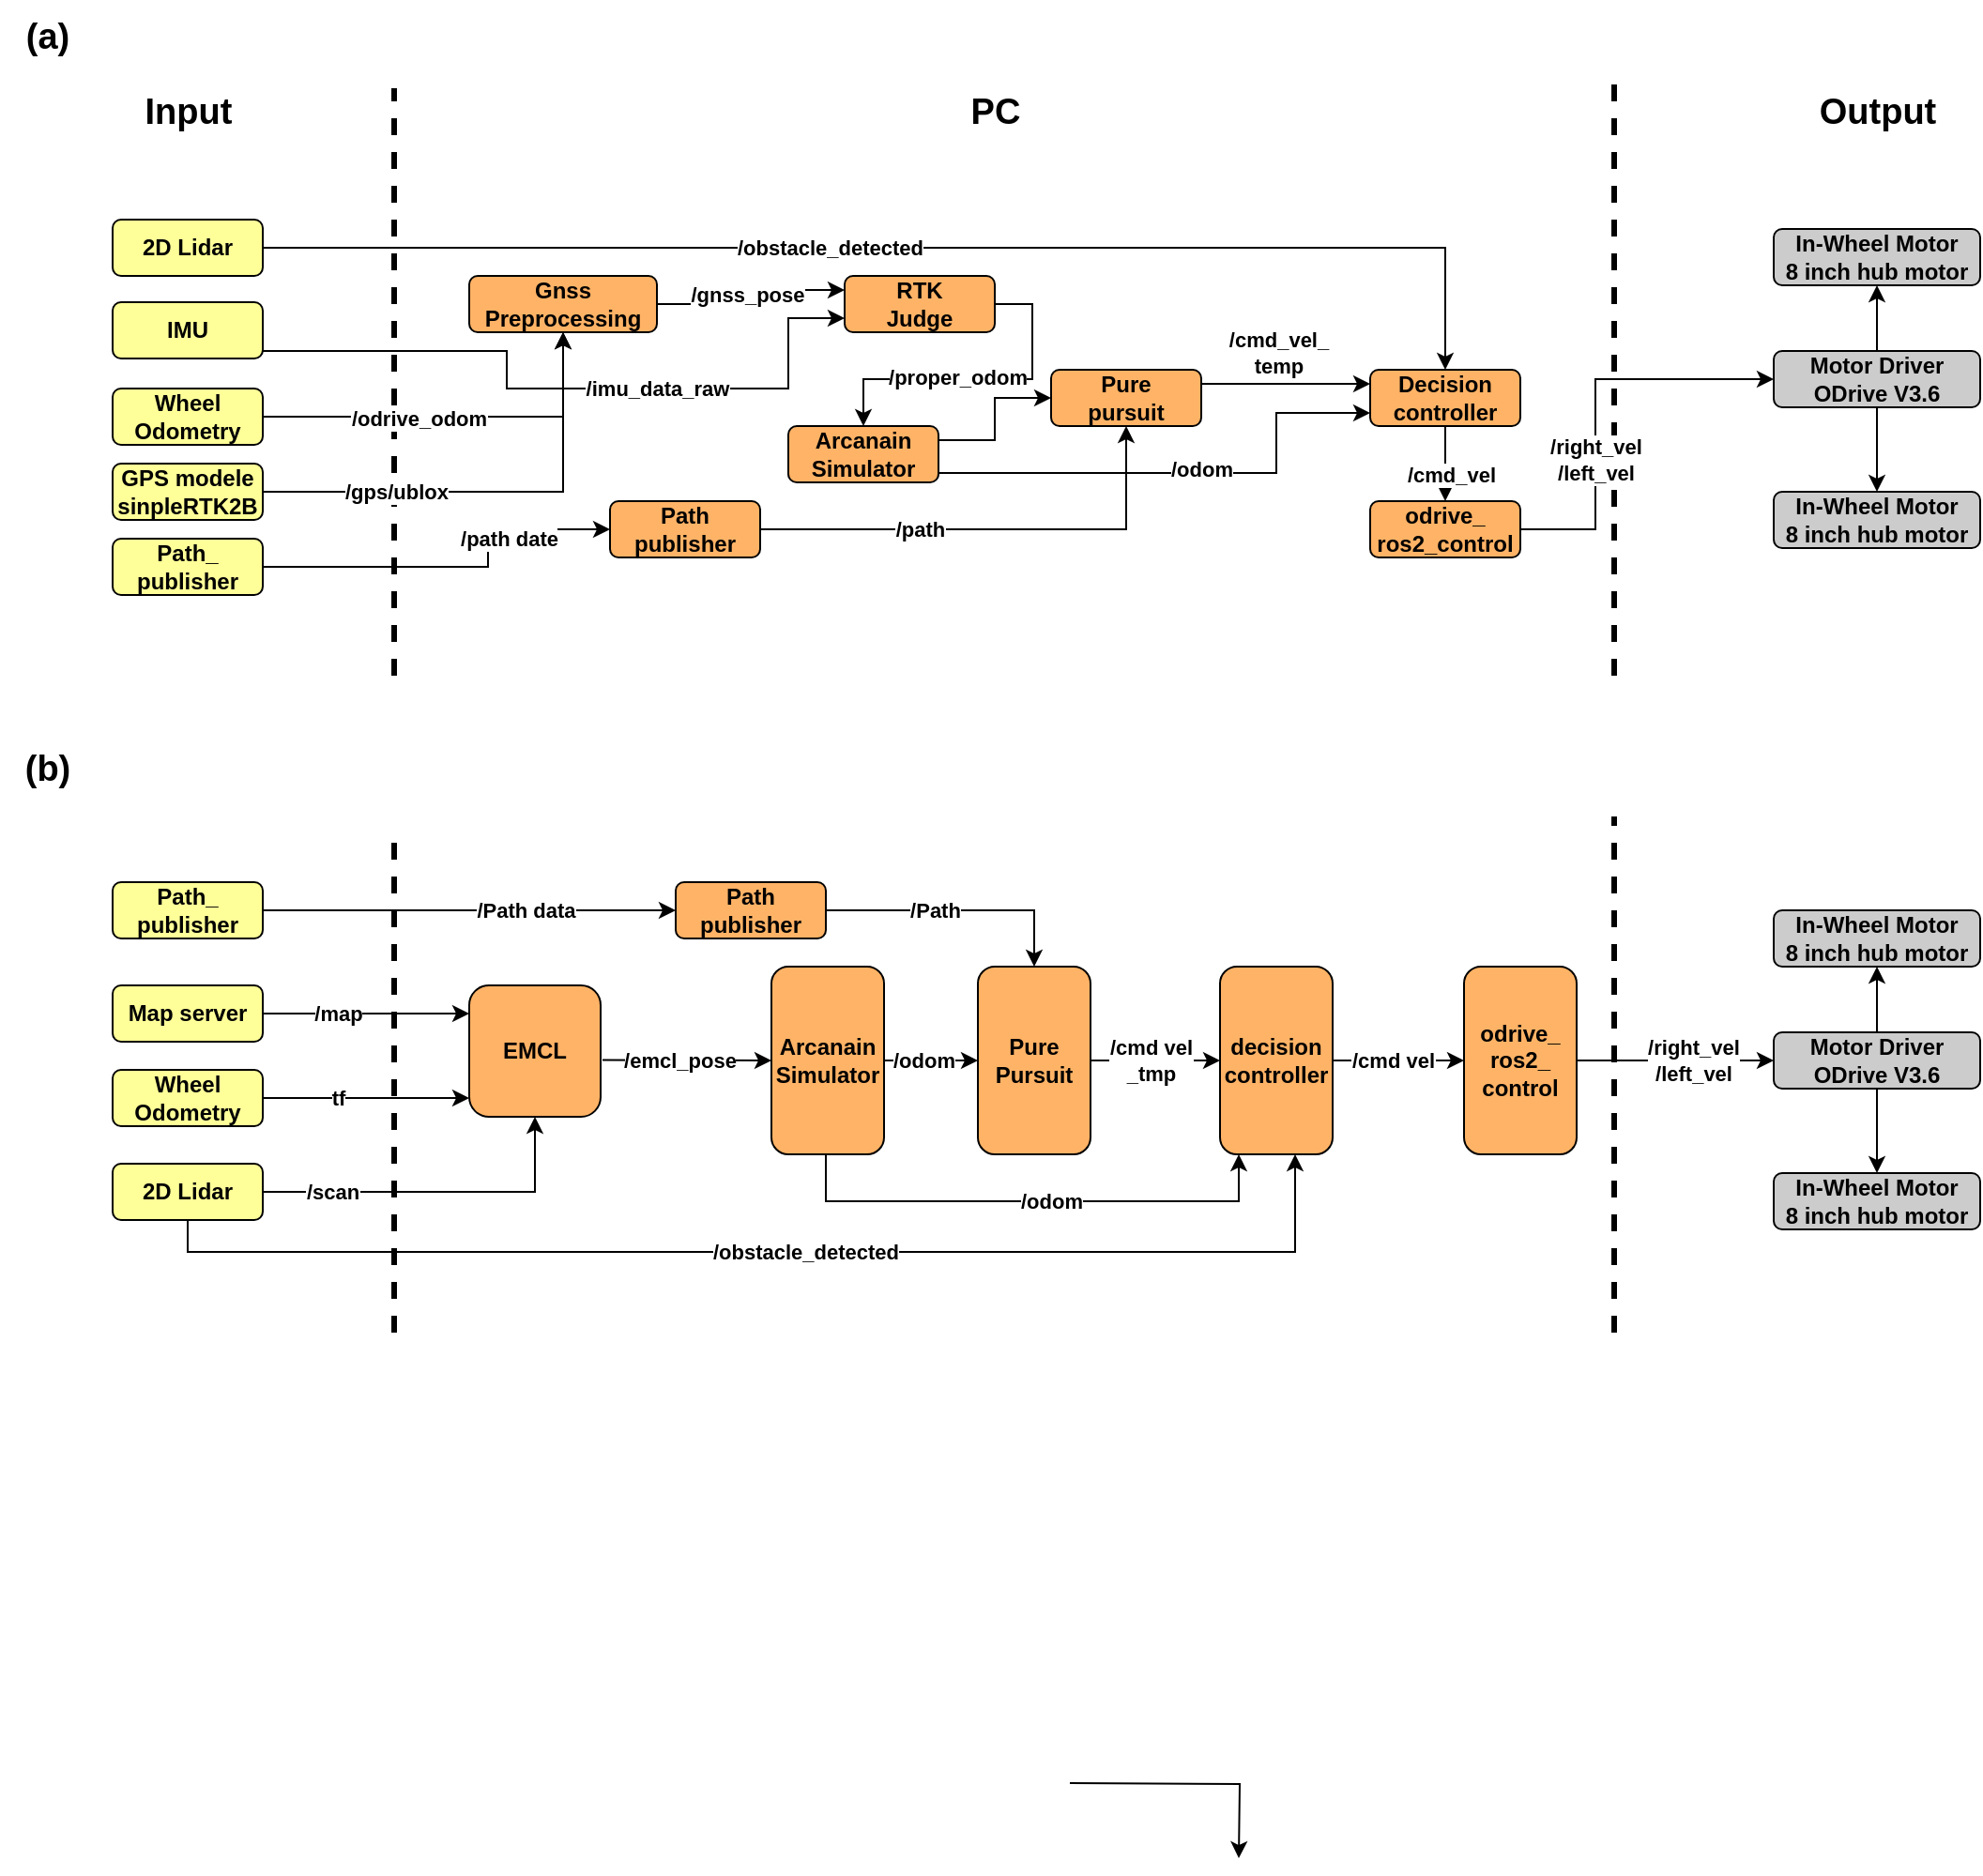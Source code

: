<mxfile>
    <diagram name="Page-1" id="0783ab3e-0a74-02c8-0abd-f7b4e66b4bec">
        <mxGraphModel dx="1236" dy="868" grid="1" gridSize="10" guides="1" tooltips="1" connect="1" arrows="1" fold="1" page="1" pageScale="1" pageWidth="850" pageHeight="1100" background="none" math="0" shadow="0">
            <root>
                <mxCell id="0"/>
                <mxCell id="1" parent="0"/>
                <mxCell id="paWgnoQPD8wDNVeEvf1s-59" value="" style="endArrow=none;dashed=1;html=1;rounded=0;jumpSize=16;strokeWidth=3;" parent="1" edge="1">
                    <mxGeometry width="50" height="50" relative="1" as="geometry">
                        <mxPoint x="290" y="410" as="sourcePoint"/>
                        <mxPoint x="290" y="97" as="targetPoint"/>
                    </mxGeometry>
                </mxCell>
                <mxCell id="paWgnoQPD8wDNVeEvf1s-60" value="" style="endArrow=none;dashed=1;html=1;rounded=0;jumpSize=16;strokeWidth=3;" parent="1" edge="1">
                    <mxGeometry width="50" height="50" relative="1" as="geometry">
                        <mxPoint x="940" y="410" as="sourcePoint"/>
                        <mxPoint x="940" y="87" as="targetPoint"/>
                    </mxGeometry>
                </mxCell>
                <mxCell id="paWgnoQPD8wDNVeEvf1s-4" value="2D Lidar" style="rounded=1;whiteSpace=wrap;html=1;fontStyle=1;fillColor=#FFFF99;" parent="1" vertex="1">
                    <mxGeometry x="140" y="167" width="80" height="30" as="geometry"/>
                </mxCell>
                <mxCell id="paWgnoQPD8wDNVeEvf1s-5" value="GPS modele&lt;div&gt;sinpleRTK2B&lt;/div&gt;" style="rounded=1;whiteSpace=wrap;html=1;fontStyle=1;fillColor=#FFFF99;" parent="1" vertex="1">
                    <mxGeometry x="140" y="297" width="80" height="30" as="geometry"/>
                </mxCell>
                <mxCell id="paWgnoQPD8wDNVeEvf1s-6" value="Path_&lt;div&gt;publisher&lt;/div&gt;" style="rounded=1;whiteSpace=wrap;html=1;fontStyle=1;fillColor=#FFFF99;" parent="1" vertex="1">
                    <mxGeometry x="140" y="337" width="80" height="30" as="geometry"/>
                </mxCell>
                <mxCell id="paWgnoQPD8wDNVeEvf1s-7" value="IMU" style="rounded=1;whiteSpace=wrap;html=1;fontStyle=1;fillColor=#FFFF99;" parent="1" vertex="1">
                    <mxGeometry x="140" y="211" width="80" height="30" as="geometry"/>
                </mxCell>
                <mxCell id="paWgnoQPD8wDNVeEvf1s-11" value="Wheel&lt;div&gt;Odometry&lt;/div&gt;" style="rounded=1;whiteSpace=wrap;html=1;fontStyle=1;fillColor=#FFFF99;" parent="1" vertex="1">
                    <mxGeometry x="140" y="257" width="80" height="30" as="geometry"/>
                </mxCell>
                <mxCell id="paWgnoQPD8wDNVeEvf1s-36" style="edgeStyle=orthogonalEdgeStyle;rounded=0;orthogonalLoop=1;jettySize=auto;html=1;exitX=1;exitY=0.5;exitDx=0;exitDy=0;entryX=0;entryY=0.25;entryDx=0;entryDy=0;fontStyle=1" parent="1" source="paWgnoQPD8wDNVeEvf1s-13" target="paWgnoQPD8wDNVeEvf1s-14" edge="1">
                    <mxGeometry relative="1" as="geometry"/>
                </mxCell>
                <mxCell id="paWgnoQPD8wDNVeEvf1s-37" value="/gnss_pose" style="edgeLabel;html=1;align=center;verticalAlign=middle;resizable=0;points=[];fontStyle=1" parent="paWgnoQPD8wDNVeEvf1s-36" vertex="1" connectable="0">
                    <mxGeometry x="0.12" y="-2" relative="1" as="geometry">
                        <mxPoint x="-5" as="offset"/>
                    </mxGeometry>
                </mxCell>
                <mxCell id="paWgnoQPD8wDNVeEvf1s-13" value="Gnss&lt;div&gt;Preprocessing&lt;/div&gt;" style="rounded=1;whiteSpace=wrap;html=1;fontStyle=1;fillColor=#FFB366;" parent="1" vertex="1">
                    <mxGeometry x="330" y="197" width="100" height="30" as="geometry"/>
                </mxCell>
                <mxCell id="paWgnoQPD8wDNVeEvf1s-38" style="edgeStyle=orthogonalEdgeStyle;rounded=0;orthogonalLoop=1;jettySize=auto;html=1;exitX=1;exitY=0.5;exitDx=0;exitDy=0;entryX=0.5;entryY=0;entryDx=0;entryDy=0;fontStyle=1" parent="1" source="paWgnoQPD8wDNVeEvf1s-14" target="paWgnoQPD8wDNVeEvf1s-17" edge="1">
                    <mxGeometry relative="1" as="geometry"/>
                </mxCell>
                <mxCell id="paWgnoQPD8wDNVeEvf1s-39" value="/proper_odom" style="edgeLabel;html=1;align=center;verticalAlign=middle;resizable=0;points=[];fontStyle=1" parent="paWgnoQPD8wDNVeEvf1s-38" vertex="1" connectable="0">
                    <mxGeometry x="-0.255" y="1" relative="1" as="geometry">
                        <mxPoint x="-35" y="-2" as="offset"/>
                    </mxGeometry>
                </mxCell>
                <mxCell id="paWgnoQPD8wDNVeEvf1s-14" value="RTK&lt;div&gt;Judge&lt;/div&gt;" style="rounded=1;whiteSpace=wrap;html=1;fontStyle=1;fillColor=#FFB366;" parent="1" vertex="1">
                    <mxGeometry x="530" y="197" width="80" height="30" as="geometry"/>
                </mxCell>
                <mxCell id="paWgnoQPD8wDNVeEvf1s-45" style="edgeStyle=orthogonalEdgeStyle;rounded=0;orthogonalLoop=1;jettySize=auto;html=1;exitX=1;exitY=0.5;exitDx=0;exitDy=0;entryX=0.5;entryY=1;entryDx=0;entryDy=0;fontStyle=1" parent="1" source="paWgnoQPD8wDNVeEvf1s-16" target="paWgnoQPD8wDNVeEvf1s-18" edge="1">
                    <mxGeometry relative="1" as="geometry"/>
                </mxCell>
                <mxCell id="paWgnoQPD8wDNVeEvf1s-46" value="/path" style="edgeLabel;html=1;align=center;verticalAlign=middle;resizable=0;points=[];fontStyle=1" parent="paWgnoQPD8wDNVeEvf1s-45" vertex="1" connectable="0">
                    <mxGeometry x="-0.32" relative="1" as="geometry">
                        <mxPoint as="offset"/>
                    </mxGeometry>
                </mxCell>
                <mxCell id="paWgnoQPD8wDNVeEvf1s-16" value="Path&lt;div&gt;publisher&lt;/div&gt;" style="rounded=1;whiteSpace=wrap;html=1;fontStyle=1;fillColor=#FFB366;" parent="1" vertex="1">
                    <mxGeometry x="405" y="317" width="80" height="30" as="geometry"/>
                </mxCell>
                <mxCell id="paWgnoQPD8wDNVeEvf1s-40" style="edgeStyle=orthogonalEdgeStyle;rounded=0;orthogonalLoop=1;jettySize=auto;html=1;exitX=1;exitY=0.25;exitDx=0;exitDy=0;entryX=0;entryY=0.5;entryDx=0;entryDy=0;fontStyle=1" parent="1" source="paWgnoQPD8wDNVeEvf1s-17" target="paWgnoQPD8wDNVeEvf1s-18" edge="1">
                    <mxGeometry relative="1" as="geometry">
                        <Array as="points">
                            <mxPoint x="610" y="284"/>
                            <mxPoint x="610" y="262"/>
                        </Array>
                    </mxGeometry>
                </mxCell>
                <mxCell id="paWgnoQPD8wDNVeEvf1s-41" value="/cmd_vel_&lt;br&gt;temp" style="edgeLabel;html=1;align=center;verticalAlign=middle;resizable=0;points=[];fontStyle=1" parent="paWgnoQPD8wDNVeEvf1s-40" vertex="1" connectable="0">
                    <mxGeometry x="-0.333" y="-1" relative="1" as="geometry">
                        <mxPoint x="153" y="-48" as="offset"/>
                    </mxGeometry>
                </mxCell>
                <mxCell id="paWgnoQPD8wDNVeEvf1s-17" value="Arcanain&lt;div&gt;Simulator&lt;/div&gt;" style="rounded=1;whiteSpace=wrap;html=1;fontStyle=1;fillColor=#FFB366;" parent="1" vertex="1">
                    <mxGeometry x="500" y="277" width="80" height="30" as="geometry"/>
                </mxCell>
                <mxCell id="60" style="edgeStyle=none;html=1;exitX=1;exitY=0.25;exitDx=0;exitDy=0;entryX=0;entryY=0.25;entryDx=0;entryDy=0;" edge="1" parent="1" source="paWgnoQPD8wDNVeEvf1s-18" target="paWgnoQPD8wDNVeEvf1s-19">
                    <mxGeometry relative="1" as="geometry"/>
                </mxCell>
                <mxCell id="paWgnoQPD8wDNVeEvf1s-18" value="Pure&lt;div&gt;pursuit&lt;/div&gt;" style="rounded=1;whiteSpace=wrap;html=1;fontStyle=1;fillColor=#FFB366;" parent="1" vertex="1">
                    <mxGeometry x="640" y="247" width="80" height="30" as="geometry"/>
                </mxCell>
                <mxCell id="paWgnoQPD8wDNVeEvf1s-43" style="edgeStyle=orthogonalEdgeStyle;rounded=0;orthogonalLoop=1;jettySize=auto;html=1;exitX=0.5;exitY=1;exitDx=0;exitDy=0;entryX=0.5;entryY=0;entryDx=0;entryDy=0;fontStyle=1" parent="1" source="paWgnoQPD8wDNVeEvf1s-19" target="paWgnoQPD8wDNVeEvf1s-22" edge="1">
                    <mxGeometry relative="1" as="geometry"/>
                </mxCell>
                <mxCell id="paWgnoQPD8wDNVeEvf1s-44" value="/cmd_vel" style="edgeLabel;html=1;align=center;verticalAlign=middle;resizable=0;points=[];fontStyle=1" parent="paWgnoQPD8wDNVeEvf1s-43" vertex="1" connectable="0">
                    <mxGeometry x="0.28" y="3" relative="1" as="geometry">
                        <mxPoint as="offset"/>
                    </mxGeometry>
                </mxCell>
                <mxCell id="paWgnoQPD8wDNVeEvf1s-19" value="Decision&lt;div&gt;controller&lt;/div&gt;" style="rounded=1;whiteSpace=wrap;html=1;fontStyle=1;fillColor=#FFB366;" parent="1" vertex="1">
                    <mxGeometry x="810" y="247" width="80" height="30" as="geometry"/>
                </mxCell>
                <mxCell id="paWgnoQPD8wDNVeEvf1s-22" value="odrive_&lt;div&gt;ros2_control&lt;/div&gt;" style="rounded=1;whiteSpace=wrap;html=1;fontStyle=1;fillColor=#FFB366;" parent="1" vertex="1">
                    <mxGeometry x="810" y="317" width="80" height="30" as="geometry"/>
                </mxCell>
                <mxCell id="paWgnoQPD8wDNVeEvf1s-23" value="In-Wheel Motor&lt;div&gt;8 inch hub motor&lt;/div&gt;" style="rounded=1;whiteSpace=wrap;html=1;fontStyle=1;fillColor=#CCCCCC;" parent="1" vertex="1">
                    <mxGeometry x="1025" y="172" width="110" height="30" as="geometry"/>
                </mxCell>
                <mxCell id="paWgnoQPD8wDNVeEvf1s-57" style="edgeStyle=orthogonalEdgeStyle;rounded=0;orthogonalLoop=1;jettySize=auto;html=1;exitX=0.5;exitY=0;exitDx=0;exitDy=0;entryX=0.5;entryY=1;entryDx=0;entryDy=0;" parent="1" source="paWgnoQPD8wDNVeEvf1s-24" target="paWgnoQPD8wDNVeEvf1s-23" edge="1">
                    <mxGeometry relative="1" as="geometry"/>
                </mxCell>
                <mxCell id="paWgnoQPD8wDNVeEvf1s-58" style="edgeStyle=orthogonalEdgeStyle;rounded=0;orthogonalLoop=1;jettySize=auto;html=1;exitX=0.5;exitY=1;exitDx=0;exitDy=0;" parent="1" source="paWgnoQPD8wDNVeEvf1s-24" target="paWgnoQPD8wDNVeEvf1s-25" edge="1">
                    <mxGeometry relative="1" as="geometry"/>
                </mxCell>
                <mxCell id="paWgnoQPD8wDNVeEvf1s-24" value="Motor Driver&lt;div&gt;ODrive V3.6&lt;/div&gt;" style="rounded=1;whiteSpace=wrap;html=1;fontStyle=1;fillColor=#CCCCCC;" parent="1" vertex="1">
                    <mxGeometry x="1025" y="237" width="110" height="30" as="geometry"/>
                </mxCell>
                <mxCell id="paWgnoQPD8wDNVeEvf1s-25" value="In-Wheel Motor&lt;div&gt;8 inch hub motor&lt;/div&gt;" style="rounded=1;whiteSpace=wrap;html=1;fontStyle=1;fillColor=#CCCCCC;" parent="1" vertex="1">
                    <mxGeometry x="1025" y="312" width="110" height="30" as="geometry"/>
                </mxCell>
                <mxCell id="paWgnoQPD8wDNVeEvf1s-30" style="edgeStyle=orthogonalEdgeStyle;rounded=0;orthogonalLoop=1;jettySize=auto;html=1;exitX=1;exitY=0.5;exitDx=0;exitDy=0;entryX=0.5;entryY=0;entryDx=0;entryDy=0;fontStyle=1" parent="1" source="paWgnoQPD8wDNVeEvf1s-4" target="paWgnoQPD8wDNVeEvf1s-19" edge="1">
                    <mxGeometry relative="1" as="geometry"/>
                </mxCell>
                <mxCell id="paWgnoQPD8wDNVeEvf1s-31" value="/obstacle_detected" style="edgeLabel;html=1;align=center;verticalAlign=middle;resizable=0;points=[];fontStyle=1" parent="paWgnoQPD8wDNVeEvf1s-30" vertex="1" connectable="0">
                    <mxGeometry x="-0.133" relative="1" as="geometry">
                        <mxPoint as="offset"/>
                    </mxGeometry>
                </mxCell>
                <mxCell id="paWgnoQPD8wDNVeEvf1s-32" style="edgeStyle=orthogonalEdgeStyle;rounded=0;orthogonalLoop=1;jettySize=auto;html=1;exitX=1;exitY=0.5;exitDx=0;exitDy=0;fontStyle=1" parent="1" source="paWgnoQPD8wDNVeEvf1s-11" target="paWgnoQPD8wDNVeEvf1s-13" edge="1">
                    <mxGeometry relative="1" as="geometry"/>
                </mxCell>
                <mxCell id="paWgnoQPD8wDNVeEvf1s-33" value="/odrive_odom" style="edgeLabel;html=1;align=center;verticalAlign=middle;resizable=0;points=[];fontStyle=1" parent="paWgnoQPD8wDNVeEvf1s-32" vertex="1" connectable="0">
                    <mxGeometry x="-0.193" y="-1" relative="1" as="geometry">
                        <mxPoint as="offset"/>
                    </mxGeometry>
                </mxCell>
                <mxCell id="paWgnoQPD8wDNVeEvf1s-34" style="edgeStyle=orthogonalEdgeStyle;rounded=0;orthogonalLoop=1;jettySize=auto;html=1;exitX=1;exitY=0.5;exitDx=0;exitDy=0;entryX=0.5;entryY=1;entryDx=0;entryDy=0;fontStyle=1" parent="1" source="paWgnoQPD8wDNVeEvf1s-5" target="paWgnoQPD8wDNVeEvf1s-13" edge="1">
                    <mxGeometry relative="1" as="geometry"/>
                </mxCell>
                <mxCell id="paWgnoQPD8wDNVeEvf1s-35" value="/gps/ublox" style="edgeLabel;html=1;align=center;verticalAlign=middle;resizable=0;points=[];fontStyle=1" parent="paWgnoQPD8wDNVeEvf1s-34" vertex="1" connectable="0">
                    <mxGeometry x="-0.425" relative="1" as="geometry">
                        <mxPoint as="offset"/>
                    </mxGeometry>
                </mxCell>
                <mxCell id="paWgnoQPD8wDNVeEvf1s-47" style="edgeStyle=orthogonalEdgeStyle;rounded=0;orthogonalLoop=1;jettySize=auto;html=1;exitX=1;exitY=0.5;exitDx=0;exitDy=0;entryX=0;entryY=0.5;entryDx=0;entryDy=0;fontStyle=1" parent="1" source="paWgnoQPD8wDNVeEvf1s-6" target="paWgnoQPD8wDNVeEvf1s-16" edge="1">
                    <mxGeometry relative="1" as="geometry">
                        <Array as="points">
                            <mxPoint x="340" y="352"/>
                            <mxPoint x="340" y="332"/>
                        </Array>
                    </mxGeometry>
                </mxCell>
                <mxCell id="paWgnoQPD8wDNVeEvf1s-48" value="/path date" style="edgeLabel;html=1;align=center;verticalAlign=middle;resizable=0;points=[];fontStyle=1" parent="paWgnoQPD8wDNVeEvf1s-47" vertex="1" connectable="0">
                    <mxGeometry x="0.096" y="1" relative="1" as="geometry">
                        <mxPoint x="18" y="-14" as="offset"/>
                    </mxGeometry>
                </mxCell>
                <mxCell id="paWgnoQPD8wDNVeEvf1s-49" style="edgeStyle=orthogonalEdgeStyle;rounded=0;orthogonalLoop=1;jettySize=auto;html=1;exitX=1;exitY=0.5;exitDx=0;exitDy=0;entryX=0;entryY=0.75;entryDx=0;entryDy=0;fontStyle=1" parent="1" source="paWgnoQPD8wDNVeEvf1s-7" target="paWgnoQPD8wDNVeEvf1s-14" edge="1">
                    <mxGeometry relative="1" as="geometry">
                        <mxPoint x="380" y="472" as="sourcePoint"/>
                        <mxPoint x="520" y="237" as="targetPoint"/>
                        <Array as="points">
                            <mxPoint x="220" y="237"/>
                            <mxPoint x="350" y="237"/>
                            <mxPoint x="350" y="257"/>
                            <mxPoint x="500" y="257"/>
                            <mxPoint x="500" y="219"/>
                        </Array>
                    </mxGeometry>
                </mxCell>
                <mxCell id="paWgnoQPD8wDNVeEvf1s-50" value="/imu_data_raw" style="edgeLabel;html=1;align=center;verticalAlign=middle;resizable=0;points=[];fontStyle=1" parent="paWgnoQPD8wDNVeEvf1s-49" vertex="1" connectable="0">
                    <mxGeometry x="0.379" relative="1" as="geometry">
                        <mxPoint x="-20" as="offset"/>
                    </mxGeometry>
                </mxCell>
                <mxCell id="paWgnoQPD8wDNVeEvf1s-55" style="edgeStyle=orthogonalEdgeStyle;rounded=0;orthogonalLoop=1;jettySize=auto;html=1;exitX=1;exitY=0.5;exitDx=0;exitDy=0;entryX=0;entryY=0.5;entryDx=0;entryDy=0;fontStyle=1" parent="1" source="paWgnoQPD8wDNVeEvf1s-22" target="paWgnoQPD8wDNVeEvf1s-24" edge="1">
                    <mxGeometry relative="1" as="geometry">
                        <Array as="points">
                            <mxPoint x="930" y="332"/>
                            <mxPoint x="930" y="252"/>
                        </Array>
                    </mxGeometry>
                </mxCell>
                <mxCell id="paWgnoQPD8wDNVeEvf1s-56" value="/right_vel&lt;div&gt;/left_vel&lt;/div&gt;" style="edgeLabel;html=1;align=center;verticalAlign=middle;resizable=0;points=[];fontStyle=1" parent="paWgnoQPD8wDNVeEvf1s-55" vertex="1" connectable="0">
                    <mxGeometry x="-0.285" relative="1" as="geometry">
                        <mxPoint as="offset"/>
                    </mxGeometry>
                </mxCell>
                <mxCell id="paWgnoQPD8wDNVeEvf1s-61" value="Input" style="text;html=1;align=center;verticalAlign=middle;resizable=0;points=[];autosize=1;strokeColor=none;fillColor=none;fontStyle=1;fontSize=19;" parent="1" vertex="1">
                    <mxGeometry x="145" y="90" width="70" height="40" as="geometry"/>
                </mxCell>
                <mxCell id="paWgnoQPD8wDNVeEvf1s-62" value="PC" style="text;html=1;align=center;verticalAlign=middle;resizable=0;points=[];autosize=1;strokeColor=none;fillColor=none;fontStyle=1;fontSize=19;" parent="1" vertex="1">
                    <mxGeometry x="585" y="90" width="50" height="40" as="geometry"/>
                </mxCell>
                <mxCell id="paWgnoQPD8wDNVeEvf1s-63" value="Output" style="text;html=1;align=center;verticalAlign=middle;resizable=0;points=[];autosize=1;strokeColor=none;fillColor=none;fontStyle=1;fontSize=19;" parent="1" vertex="1">
                    <mxGeometry x="1040" y="90" width="80" height="40" as="geometry"/>
                </mxCell>
                <mxCell id="2" value="(a)" style="text;html=1;align=center;verticalAlign=middle;resizable=0;points=[];autosize=1;strokeColor=none;fillColor=none;fontStyle=1;fontSize=19;" parent="1" vertex="1">
                    <mxGeometry x="80" y="50" width="50" height="40" as="geometry"/>
                </mxCell>
                <mxCell id="3" value="(b)" style="text;html=1;align=center;verticalAlign=middle;resizable=0;points=[];autosize=1;strokeColor=none;fillColor=none;fontStyle=1;fontSize=19;" parent="1" vertex="1">
                    <mxGeometry x="80" y="440" width="50" height="40" as="geometry"/>
                </mxCell>
                <mxCell id="4" value="" style="endArrow=none;dashed=1;html=1;rounded=0;jumpSize=16;strokeWidth=3;" parent="1" edge="1">
                    <mxGeometry width="50" height="50" relative="1" as="geometry">
                        <mxPoint x="290" y="760" as="sourcePoint"/>
                        <mxPoint x="290" y="490" as="targetPoint"/>
                    </mxGeometry>
                </mxCell>
                <mxCell id="5" value="" style="endArrow=none;dashed=1;html=1;rounded=0;jumpSize=16;strokeWidth=3;" parent="1" edge="1">
                    <mxGeometry width="50" height="50" relative="1" as="geometry">
                        <mxPoint x="940" y="760" as="sourcePoint"/>
                        <mxPoint x="940" y="485" as="targetPoint"/>
                    </mxGeometry>
                </mxCell>
                <mxCell id="6" value="2D Lidar" style="rounded=1;whiteSpace=wrap;html=1;fontStyle=1;fillColor=#FFFF99;" parent="1" vertex="1">
                    <mxGeometry x="140" y="670" width="80" height="30" as="geometry"/>
                </mxCell>
                <mxCell id="24" style="edgeStyle=none;html=1;exitX=1;exitY=0.5;exitDx=0;exitDy=0;entryX=0;entryY=0.5;entryDx=0;entryDy=0;" parent="1" source="7" target="12" edge="1">
                    <mxGeometry relative="1" as="geometry"/>
                </mxCell>
                <mxCell id="7" value="Path_&lt;div&gt;publisher&lt;/div&gt;" style="rounded=1;whiteSpace=wrap;html=1;fontStyle=1;fillColor=#FFFF99;" parent="1" vertex="1">
                    <mxGeometry x="140" y="520" width="80" height="30" as="geometry"/>
                </mxCell>
                <mxCell id="31" style="edgeStyle=none;html=1;exitX=1;exitY=0.5;exitDx=0;exitDy=0;" parent="1" source="8" edge="1">
                    <mxGeometry relative="1" as="geometry">
                        <mxPoint x="330" y="590" as="targetPoint"/>
                    </mxGeometry>
                </mxCell>
                <mxCell id="8" value="Map server" style="rounded=1;whiteSpace=wrap;html=1;fontStyle=1;fillColor=#FFFF99;" parent="1" vertex="1">
                    <mxGeometry x="140" y="575" width="80" height="30" as="geometry"/>
                </mxCell>
                <mxCell id="30" style="edgeStyle=none;html=1;exitX=1;exitY=0.5;exitDx=0;exitDy=0;" parent="1" source="9" edge="1">
                    <mxGeometry relative="1" as="geometry">
                        <mxPoint x="330" y="635" as="targetPoint"/>
                    </mxGeometry>
                </mxCell>
                <mxCell id="9" value="Wheel&lt;div&gt;Odometry&lt;/div&gt;" style="rounded=1;whiteSpace=wrap;html=1;fontStyle=1;fillColor=#FFFF99;" parent="1" vertex="1">
                    <mxGeometry x="140" y="620" width="80" height="30" as="geometry"/>
                </mxCell>
                <mxCell id="11" value="EMCL" style="rounded=1;whiteSpace=wrap;html=1;fontStyle=1;fillColor=#FFB366;" parent="1" vertex="1">
                    <mxGeometry x="330" y="575" width="70" height="70" as="geometry"/>
                </mxCell>
                <mxCell id="12" value="Path&lt;div&gt;publisher&lt;/div&gt;" style="rounded=1;whiteSpace=wrap;html=1;fontStyle=1;fillColor=#FFB366;" parent="1" vertex="1">
                    <mxGeometry x="440" y="520" width="80" height="30" as="geometry"/>
                </mxCell>
                <mxCell id="41" style="edgeStyle=none;html=1;exitX=1;exitY=0.5;exitDx=0;exitDy=0;entryX=0;entryY=0.5;entryDx=0;entryDy=0;" parent="1" source="14" target="15" edge="1">
                    <mxGeometry relative="1" as="geometry"/>
                </mxCell>
                <mxCell id="14" value="Arcanain&lt;br&gt;Simulator" style="rounded=1;whiteSpace=wrap;html=1;fontStyle=1;fillColor=#FFB366;" parent="1" vertex="1">
                    <mxGeometry x="491" y="565" width="60" height="100" as="geometry"/>
                </mxCell>
                <mxCell id="45" style="edgeStyle=none;html=1;exitX=1;exitY=0.5;exitDx=0;exitDy=0;entryX=0;entryY=0.5;entryDx=0;entryDy=0;" parent="1" source="15" target="16" edge="1">
                    <mxGeometry relative="1" as="geometry"/>
                </mxCell>
                <mxCell id="15" value="Pure Pursuit" style="rounded=1;whiteSpace=wrap;html=1;fontStyle=1;fillColor=#FFB366;" parent="1" vertex="1">
                    <mxGeometry x="601" y="565" width="60" height="100" as="geometry"/>
                </mxCell>
                <mxCell id="47" style="edgeStyle=none;html=1;exitX=1;exitY=0.5;exitDx=0;exitDy=0;entryX=0;entryY=0.5;entryDx=0;entryDy=0;" parent="1" source="16" target="17" edge="1">
                    <mxGeometry relative="1" as="geometry"/>
                </mxCell>
                <mxCell id="16" value="decision&lt;div&gt;controller&lt;/div&gt;" style="rounded=1;whiteSpace=wrap;html=1;fontStyle=1;fillColor=#FFB366;" parent="1" vertex="1">
                    <mxGeometry x="730" y="565" width="60" height="100" as="geometry"/>
                </mxCell>
                <mxCell id="49" style="edgeStyle=none;html=1;exitX=1;exitY=0.5;exitDx=0;exitDy=0;entryX=0;entryY=0.5;entryDx=0;entryDy=0;" parent="1" source="17" target="22" edge="1">
                    <mxGeometry relative="1" as="geometry"/>
                </mxCell>
                <mxCell id="17" value="odrive_&lt;div&gt;ros2_&lt;br&gt;control&lt;/div&gt;" style="rounded=1;whiteSpace=wrap;html=1;fontStyle=1;fillColor=#FFB366;" parent="1" vertex="1">
                    <mxGeometry x="860" y="565" width="60" height="100" as="geometry"/>
                </mxCell>
                <mxCell id="19" value="In-Wheel Motor&lt;div&gt;8 inch hub motor&lt;/div&gt;" style="rounded=1;whiteSpace=wrap;html=1;fontStyle=1;fillColor=#CCCCCC;" parent="1" vertex="1">
                    <mxGeometry x="1025" y="535" width="110" height="30" as="geometry"/>
                </mxCell>
                <mxCell id="20" style="edgeStyle=orthogonalEdgeStyle;rounded=0;orthogonalLoop=1;jettySize=auto;html=1;exitX=0.5;exitY=0;exitDx=0;exitDy=0;entryX=0.5;entryY=1;entryDx=0;entryDy=0;" parent="1" source="22" target="19" edge="1">
                    <mxGeometry relative="1" as="geometry"/>
                </mxCell>
                <mxCell id="21" style="edgeStyle=orthogonalEdgeStyle;rounded=0;orthogonalLoop=1;jettySize=auto;html=1;exitX=0.5;exitY=1;exitDx=0;exitDy=0;" parent="1" source="22" target="23" edge="1">
                    <mxGeometry relative="1" as="geometry"/>
                </mxCell>
                <mxCell id="22" value="Motor Driver&lt;div&gt;ODrive V3.6&lt;/div&gt;" style="rounded=1;whiteSpace=wrap;html=1;fontStyle=1;fillColor=#CCCCCC;" parent="1" vertex="1">
                    <mxGeometry x="1025" y="600" width="110" height="30" as="geometry"/>
                </mxCell>
                <mxCell id="23" value="In-Wheel Motor&lt;div&gt;8 inch hub motor&lt;/div&gt;" style="rounded=1;whiteSpace=wrap;html=1;fontStyle=1;fillColor=#CCCCCC;" parent="1" vertex="1">
                    <mxGeometry x="1025" y="675" width="110" height="30" as="geometry"/>
                </mxCell>
                <mxCell id="26" value="/Path data" style="edgeLabel;html=1;align=center;verticalAlign=middle;resizable=0;points=[];fontStyle=1" parent="1" vertex="1" connectable="0">
                    <mxGeometry x="360.003" y="534.995" as="geometry"/>
                </mxCell>
                <mxCell id="32" value="/map" style="edgeLabel;html=1;align=center;verticalAlign=middle;resizable=0;points=[];fontStyle=1" parent="1" vertex="1" connectable="0">
                    <mxGeometry x="260.003" y="589.995" as="geometry"/>
                </mxCell>
                <mxCell id="33" value="tf" style="edgeLabel;html=1;align=center;verticalAlign=middle;resizable=0;points=[];fontStyle=1" parent="1" vertex="1" connectable="0">
                    <mxGeometry x="260.003" y="634.995" as="geometry"/>
                </mxCell>
                <mxCell id="35" style="edgeStyle=orthogonalEdgeStyle;rounded=0;orthogonalLoop=1;jettySize=auto;html=1;fontStyle=1;entryX=0.5;entryY=1;entryDx=0;entryDy=0;" parent="1" source="6" target="11" edge="1">
                    <mxGeometry relative="1" as="geometry">
                        <mxPoint x="224" y="685" as="sourcePoint"/>
                        <mxPoint x="414" y="650" as="targetPoint"/>
                        <Array as="points">
                            <mxPoint x="365" y="685"/>
                        </Array>
                    </mxGeometry>
                </mxCell>
                <mxCell id="36" value="/scan" style="edgeLabel;html=1;align=center;verticalAlign=middle;resizable=0;points=[];fontStyle=1" parent="35" vertex="1" connectable="0">
                    <mxGeometry x="-0.32" relative="1" as="geometry">
                        <mxPoint x="-26" as="offset"/>
                    </mxGeometry>
                </mxCell>
                <mxCell id="37" style="edgeStyle=none;html=1;exitX=1;exitY=0.5;exitDx=0;exitDy=0;entryX=0;entryY=0.5;entryDx=0;entryDy=0;" parent="1" target="14" edge="1">
                    <mxGeometry relative="1" as="geometry">
                        <mxPoint x="471" y="615" as="targetPoint"/>
                        <mxPoint x="401" y="614.81" as="sourcePoint"/>
                    </mxGeometry>
                </mxCell>
                <mxCell id="38" value="/emcl_pose" style="edgeLabel;html=1;align=center;verticalAlign=middle;resizable=0;points=[];fontStyle=1" parent="1" vertex="1" connectable="0">
                    <mxGeometry x="442.005" y="615" as="geometry"/>
                </mxCell>
                <mxCell id="39" style="edgeStyle=orthogonalEdgeStyle;rounded=0;orthogonalLoop=1;jettySize=auto;html=1;fontStyle=1;" parent="1" edge="1">
                    <mxGeometry relative="1" as="geometry">
                        <mxPoint x="180" y="700" as="sourcePoint"/>
                        <mxPoint x="770" y="665" as="targetPoint"/>
                        <Array as="points">
                            <mxPoint x="180" y="717"/>
                            <mxPoint x="770" y="717"/>
                            <mxPoint x="770" y="665"/>
                        </Array>
                    </mxGeometry>
                </mxCell>
                <mxCell id="40" value="/obstacle_detected" style="edgeLabel;html=1;align=center;verticalAlign=middle;resizable=0;points=[];fontStyle=1" parent="39" vertex="1" connectable="0">
                    <mxGeometry x="0.379" relative="1" as="geometry">
                        <mxPoint x="-109" as="offset"/>
                    </mxGeometry>
                </mxCell>
                <mxCell id="42" value="/odom" style="edgeLabel;html=1;align=center;verticalAlign=middle;resizable=0;points=[];fontStyle=1" parent="1" vertex="1" connectable="0">
                    <mxGeometry x="572.005" y="615" as="geometry"/>
                </mxCell>
                <mxCell id="43" style="edgeStyle=orthogonalEdgeStyle;rounded=0;orthogonalLoop=1;jettySize=auto;html=1;entryX=0.5;entryY=0;entryDx=0;entryDy=0;fontStyle=1" parent="1" source="12" target="15" edge="1">
                    <mxGeometry relative="1" as="geometry">
                        <mxPoint x="250.0" y="518" as="sourcePoint"/>
                        <mxPoint x="880" y="583" as="targetPoint"/>
                    </mxGeometry>
                </mxCell>
                <mxCell id="44" value="/Path" style="edgeLabel;html=1;align=center;verticalAlign=middle;resizable=0;points=[];fontStyle=1" parent="43" vertex="1" connectable="0">
                    <mxGeometry x="-0.133" relative="1" as="geometry">
                        <mxPoint x="-3" as="offset"/>
                    </mxGeometry>
                </mxCell>
                <mxCell id="46" value="/cmd vel&lt;br&gt;_tmp" style="edgeLabel;html=1;align=center;verticalAlign=middle;resizable=0;points=[];fontStyle=1" parent="1" vertex="1" connectable="0">
                    <mxGeometry x="693.005" y="615" as="geometry"/>
                </mxCell>
                <mxCell id="48" value="/cmd vel" style="edgeLabel;html=1;align=center;verticalAlign=middle;resizable=0;points=[];fontStyle=1" parent="1" vertex="1" connectable="0">
                    <mxGeometry x="821.995" y="615" as="geometry"/>
                </mxCell>
                <mxCell id="50" value="/right_vel&lt;br&gt;/left_vel" style="edgeLabel;html=1;align=center;verticalAlign=middle;resizable=0;points=[];fontStyle=1" parent="1" vertex="1" connectable="0">
                    <mxGeometry x="982.005" y="615" as="geometry"/>
                </mxCell>
                <mxCell id="51" style="edgeStyle=orthogonalEdgeStyle;rounded=0;orthogonalLoop=1;jettySize=auto;html=1;fontStyle=1" edge="1" parent="1">
                    <mxGeometry relative="1" as="geometry">
                        <mxPoint x="650" y="1000" as="sourcePoint"/>
                        <mxPoint x="740" y="1040" as="targetPoint"/>
                    </mxGeometry>
                </mxCell>
                <mxCell id="54" style="edgeStyle=orthogonalEdgeStyle;rounded=0;orthogonalLoop=1;jettySize=auto;html=1;fontStyle=1;" edge="1" parent="1">
                    <mxGeometry relative="1" as="geometry">
                        <mxPoint x="520" y="665" as="sourcePoint"/>
                        <mxPoint x="740" y="665" as="targetPoint"/>
                        <Array as="points">
                            <mxPoint x="520" y="690"/>
                            <mxPoint x="740" y="690"/>
                        </Array>
                    </mxGeometry>
                </mxCell>
                <mxCell id="56" value="/odom" style="edgeLabel;html=1;align=center;verticalAlign=middle;resizable=0;points=[];fontStyle=1" vertex="1" connectable="0" parent="1">
                    <mxGeometry x="640.002" y="690" as="geometry"/>
                </mxCell>
                <mxCell id="61" style="edgeStyle=orthogonalEdgeStyle;rounded=0;orthogonalLoop=1;jettySize=auto;html=1;exitX=1;exitY=0.5;exitDx=0;exitDy=0;entryX=0;entryY=0.75;entryDx=0;entryDy=0;fontStyle=1" edge="1" parent="1" target="paWgnoQPD8wDNVeEvf1s-19">
                    <mxGeometry relative="1" as="geometry">
                        <Array as="points">
                            <mxPoint x="760" y="302"/>
                            <mxPoint x="760" y="270"/>
                            <mxPoint x="810" y="270"/>
                        </Array>
                        <mxPoint x="580" y="301.98" as="sourcePoint"/>
                        <mxPoint x="765" y="281.98" as="targetPoint"/>
                    </mxGeometry>
                </mxCell>
                <mxCell id="62" value="/odom" style="edgeLabel;html=1;align=center;verticalAlign=middle;resizable=0;points=[];fontStyle=1" vertex="1" connectable="0" parent="61">
                    <mxGeometry x="0.096" y="1" relative="1" as="geometry">
                        <mxPoint x="-4" y="-1" as="offset"/>
                    </mxGeometry>
                </mxCell>
            </root>
        </mxGraphModel>
    </diagram>
</mxfile>